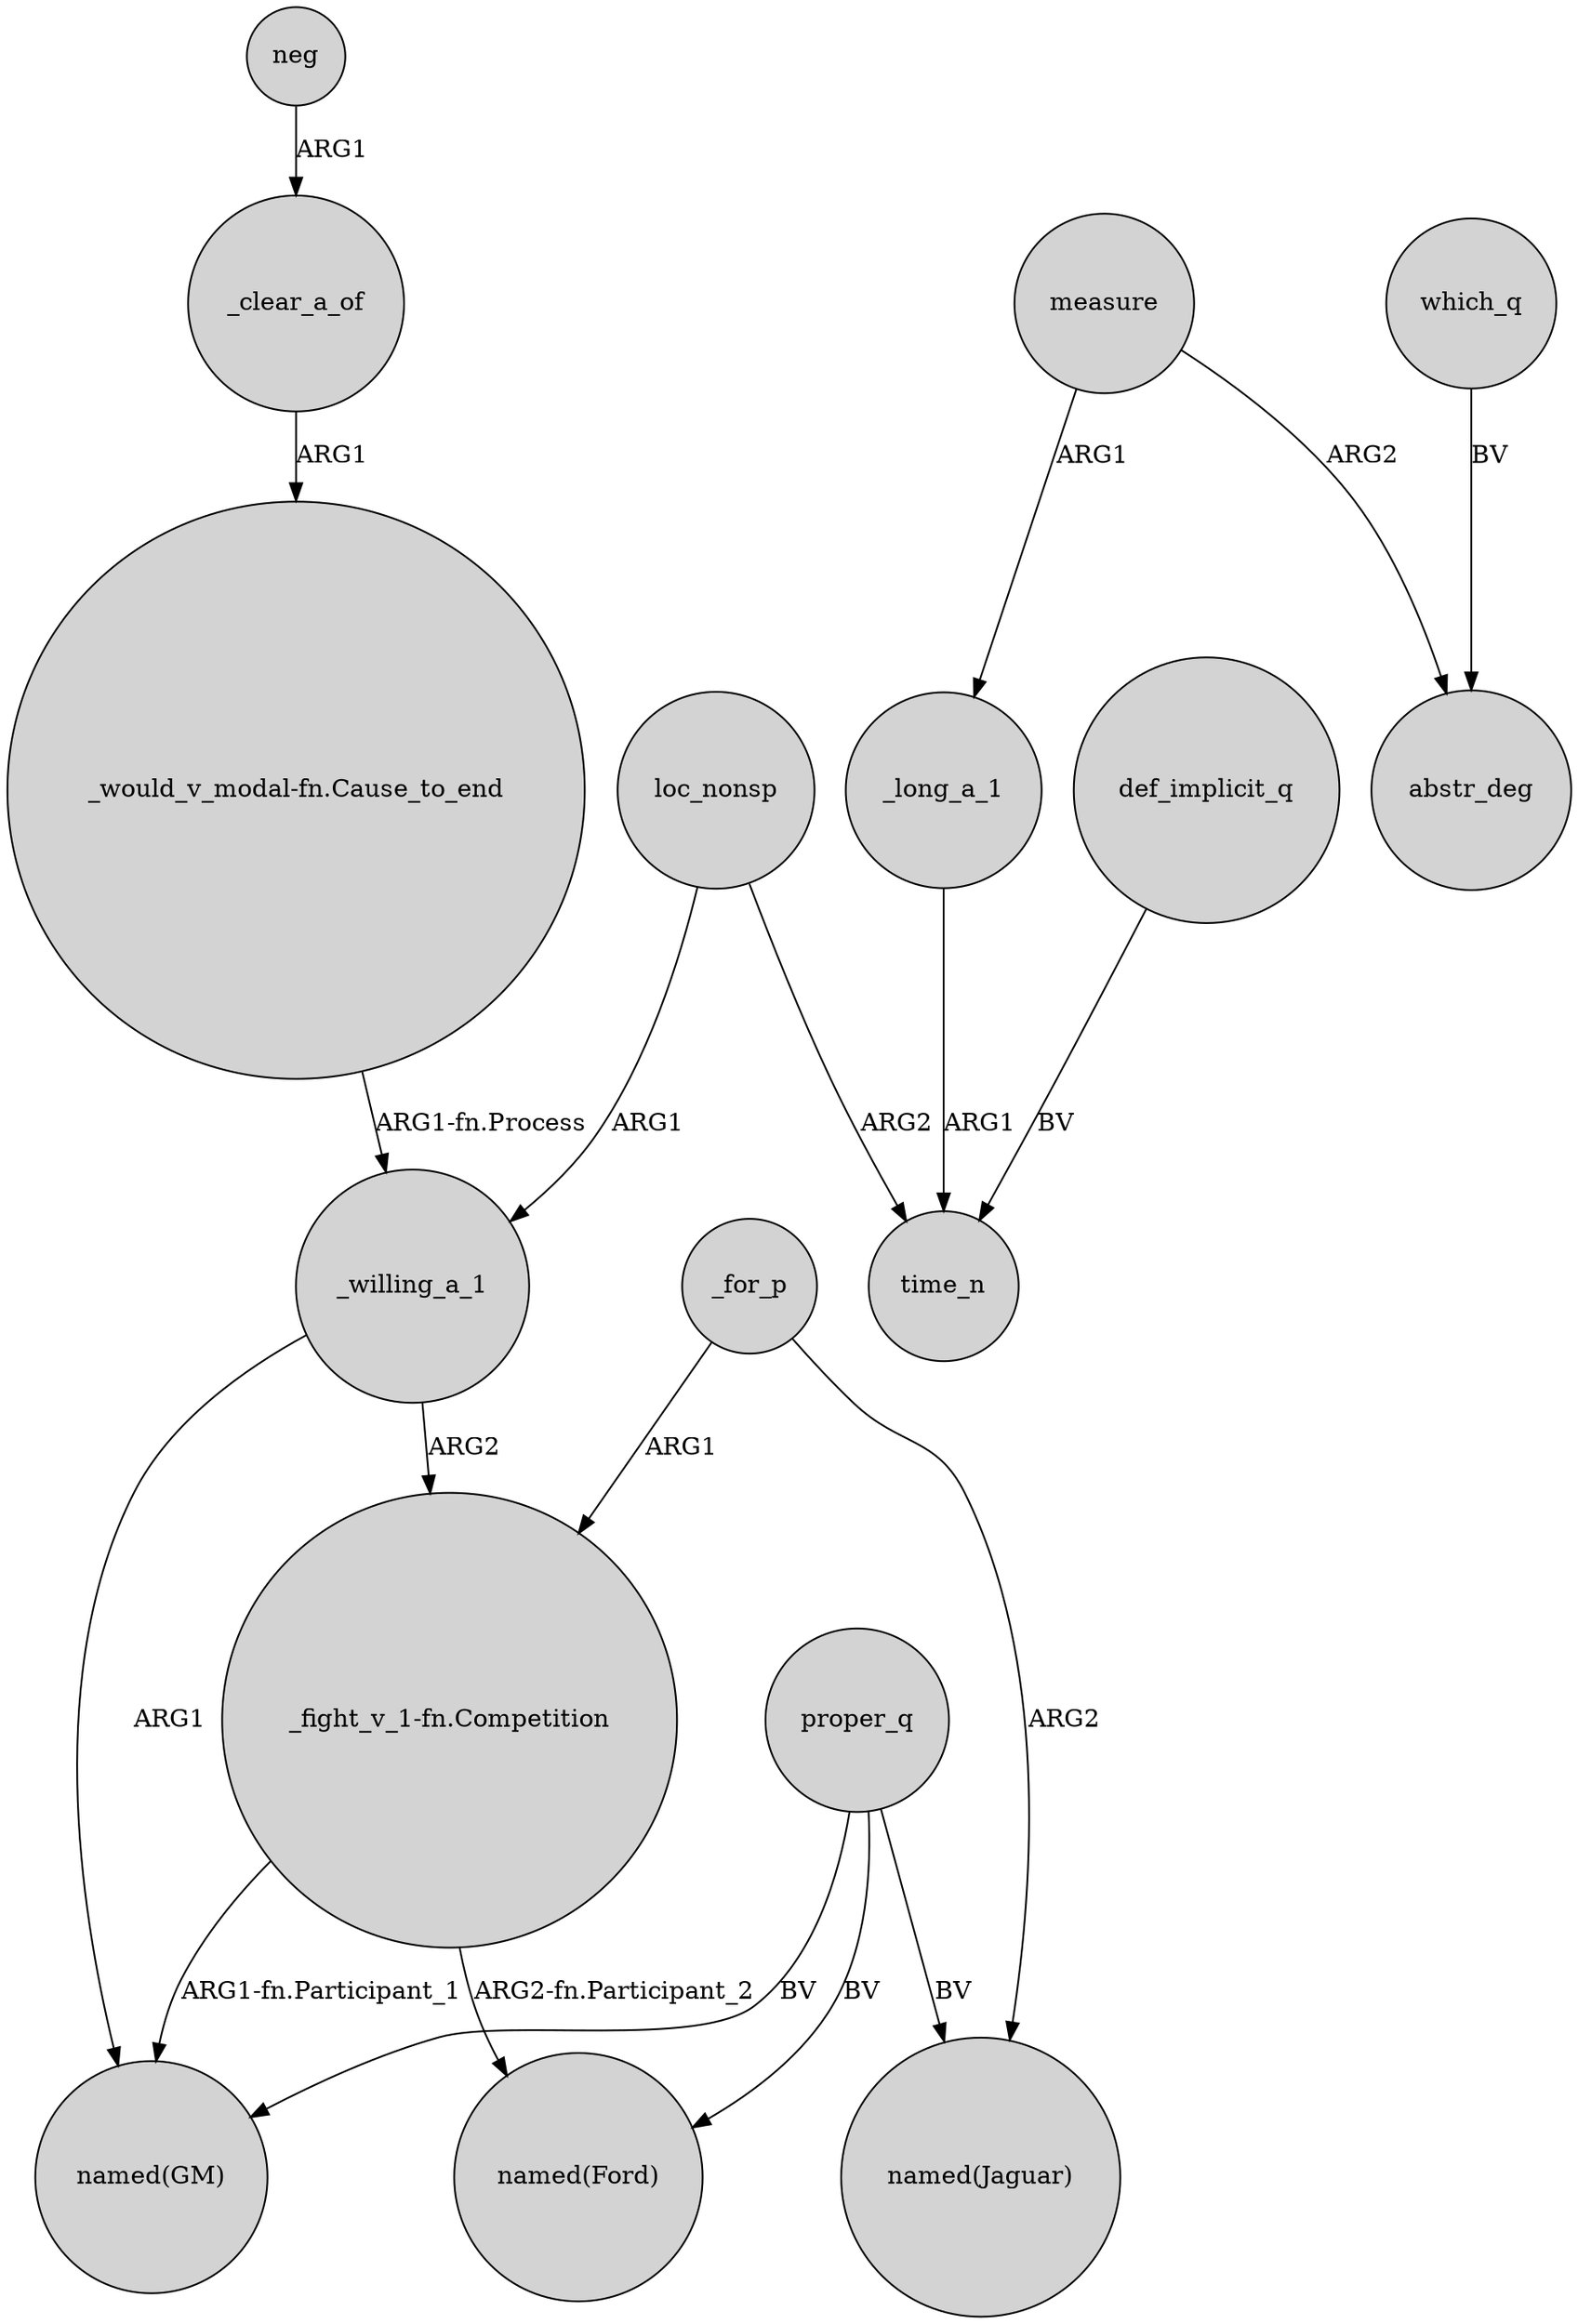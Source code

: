 digraph {
	node [shape=circle style=filled]
	proper_q -> "named(Ford)" [label=BV]
	_willing_a_1 -> "named(GM)" [label=ARG1]
	neg -> _clear_a_of [label=ARG1]
	proper_q -> "named(GM)" [label=BV]
	"_fight_v_1-fn.Competition" -> "named(Ford)" [label="ARG2-fn.Participant_2"]
	"_fight_v_1-fn.Competition" -> "named(GM)" [label="ARG1-fn.Participant_1"]
	_for_p -> "_fight_v_1-fn.Competition" [label=ARG1]
	"_would_v_modal-fn.Cause_to_end" -> _willing_a_1 [label="ARG1-fn.Process"]
	loc_nonsp -> _willing_a_1 [label=ARG1]
	proper_q -> "named(Jaguar)" [label=BV]
	_clear_a_of -> "_would_v_modal-fn.Cause_to_end" [label=ARG1]
	_long_a_1 -> time_n [label=ARG1]
	_for_p -> "named(Jaguar)" [label=ARG2]
	which_q -> abstr_deg [label=BV]
	measure -> abstr_deg [label=ARG2]
	_willing_a_1 -> "_fight_v_1-fn.Competition" [label=ARG2]
	measure -> _long_a_1 [label=ARG1]
	loc_nonsp -> time_n [label=ARG2]
	def_implicit_q -> time_n [label=BV]
}
